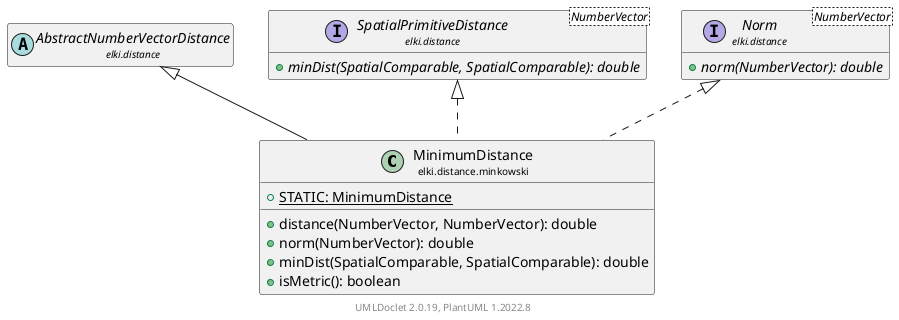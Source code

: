 @startuml
    remove .*\.(Instance|Par|Parameterizer|Factory)$
    set namespaceSeparator none
    hide empty fields
    hide empty methods

    class "<size:14>MinimumDistance\n<size:10>elki.distance.minkowski" as elki.distance.minkowski.MinimumDistance [[MinimumDistance.html]] {
        {static} +STATIC: MinimumDistance
        +distance(NumberVector, NumberVector): double
        +norm(NumberVector): double
        +minDist(SpatialComparable, SpatialComparable): double
        +isMetric(): boolean
    }

    abstract class "<size:14>AbstractNumberVectorDistance\n<size:10>elki.distance" as elki.distance.AbstractNumberVectorDistance [[../AbstractNumberVectorDistance.html]]
    interface "<size:14>SpatialPrimitiveDistance\n<size:10>elki.distance" as elki.distance.SpatialPrimitiveDistance<NumberVector> [[../SpatialPrimitiveDistance.html]] {
        {abstract} +minDist(SpatialComparable, SpatialComparable): double
    }
    interface "<size:14>Norm\n<size:10>elki.distance" as elki.distance.Norm<NumberVector> [[../Norm.html]] {
        {abstract} +norm(NumberVector): double
    }
    class "<size:14>MinimumDistance.Par\n<size:10>elki.distance.minkowski" as elki.distance.minkowski.MinimumDistance.Par [[MinimumDistance.Par.html]]

    elki.distance.AbstractNumberVectorDistance <|-- elki.distance.minkowski.MinimumDistance
    elki.distance.SpatialPrimitiveDistance <|.. elki.distance.minkowski.MinimumDistance
    elki.distance.Norm <|.. elki.distance.minkowski.MinimumDistance
    elki.distance.minkowski.MinimumDistance +-- elki.distance.minkowski.MinimumDistance.Par

    center footer UMLDoclet 2.0.19, PlantUML 1.2022.8
@enduml
